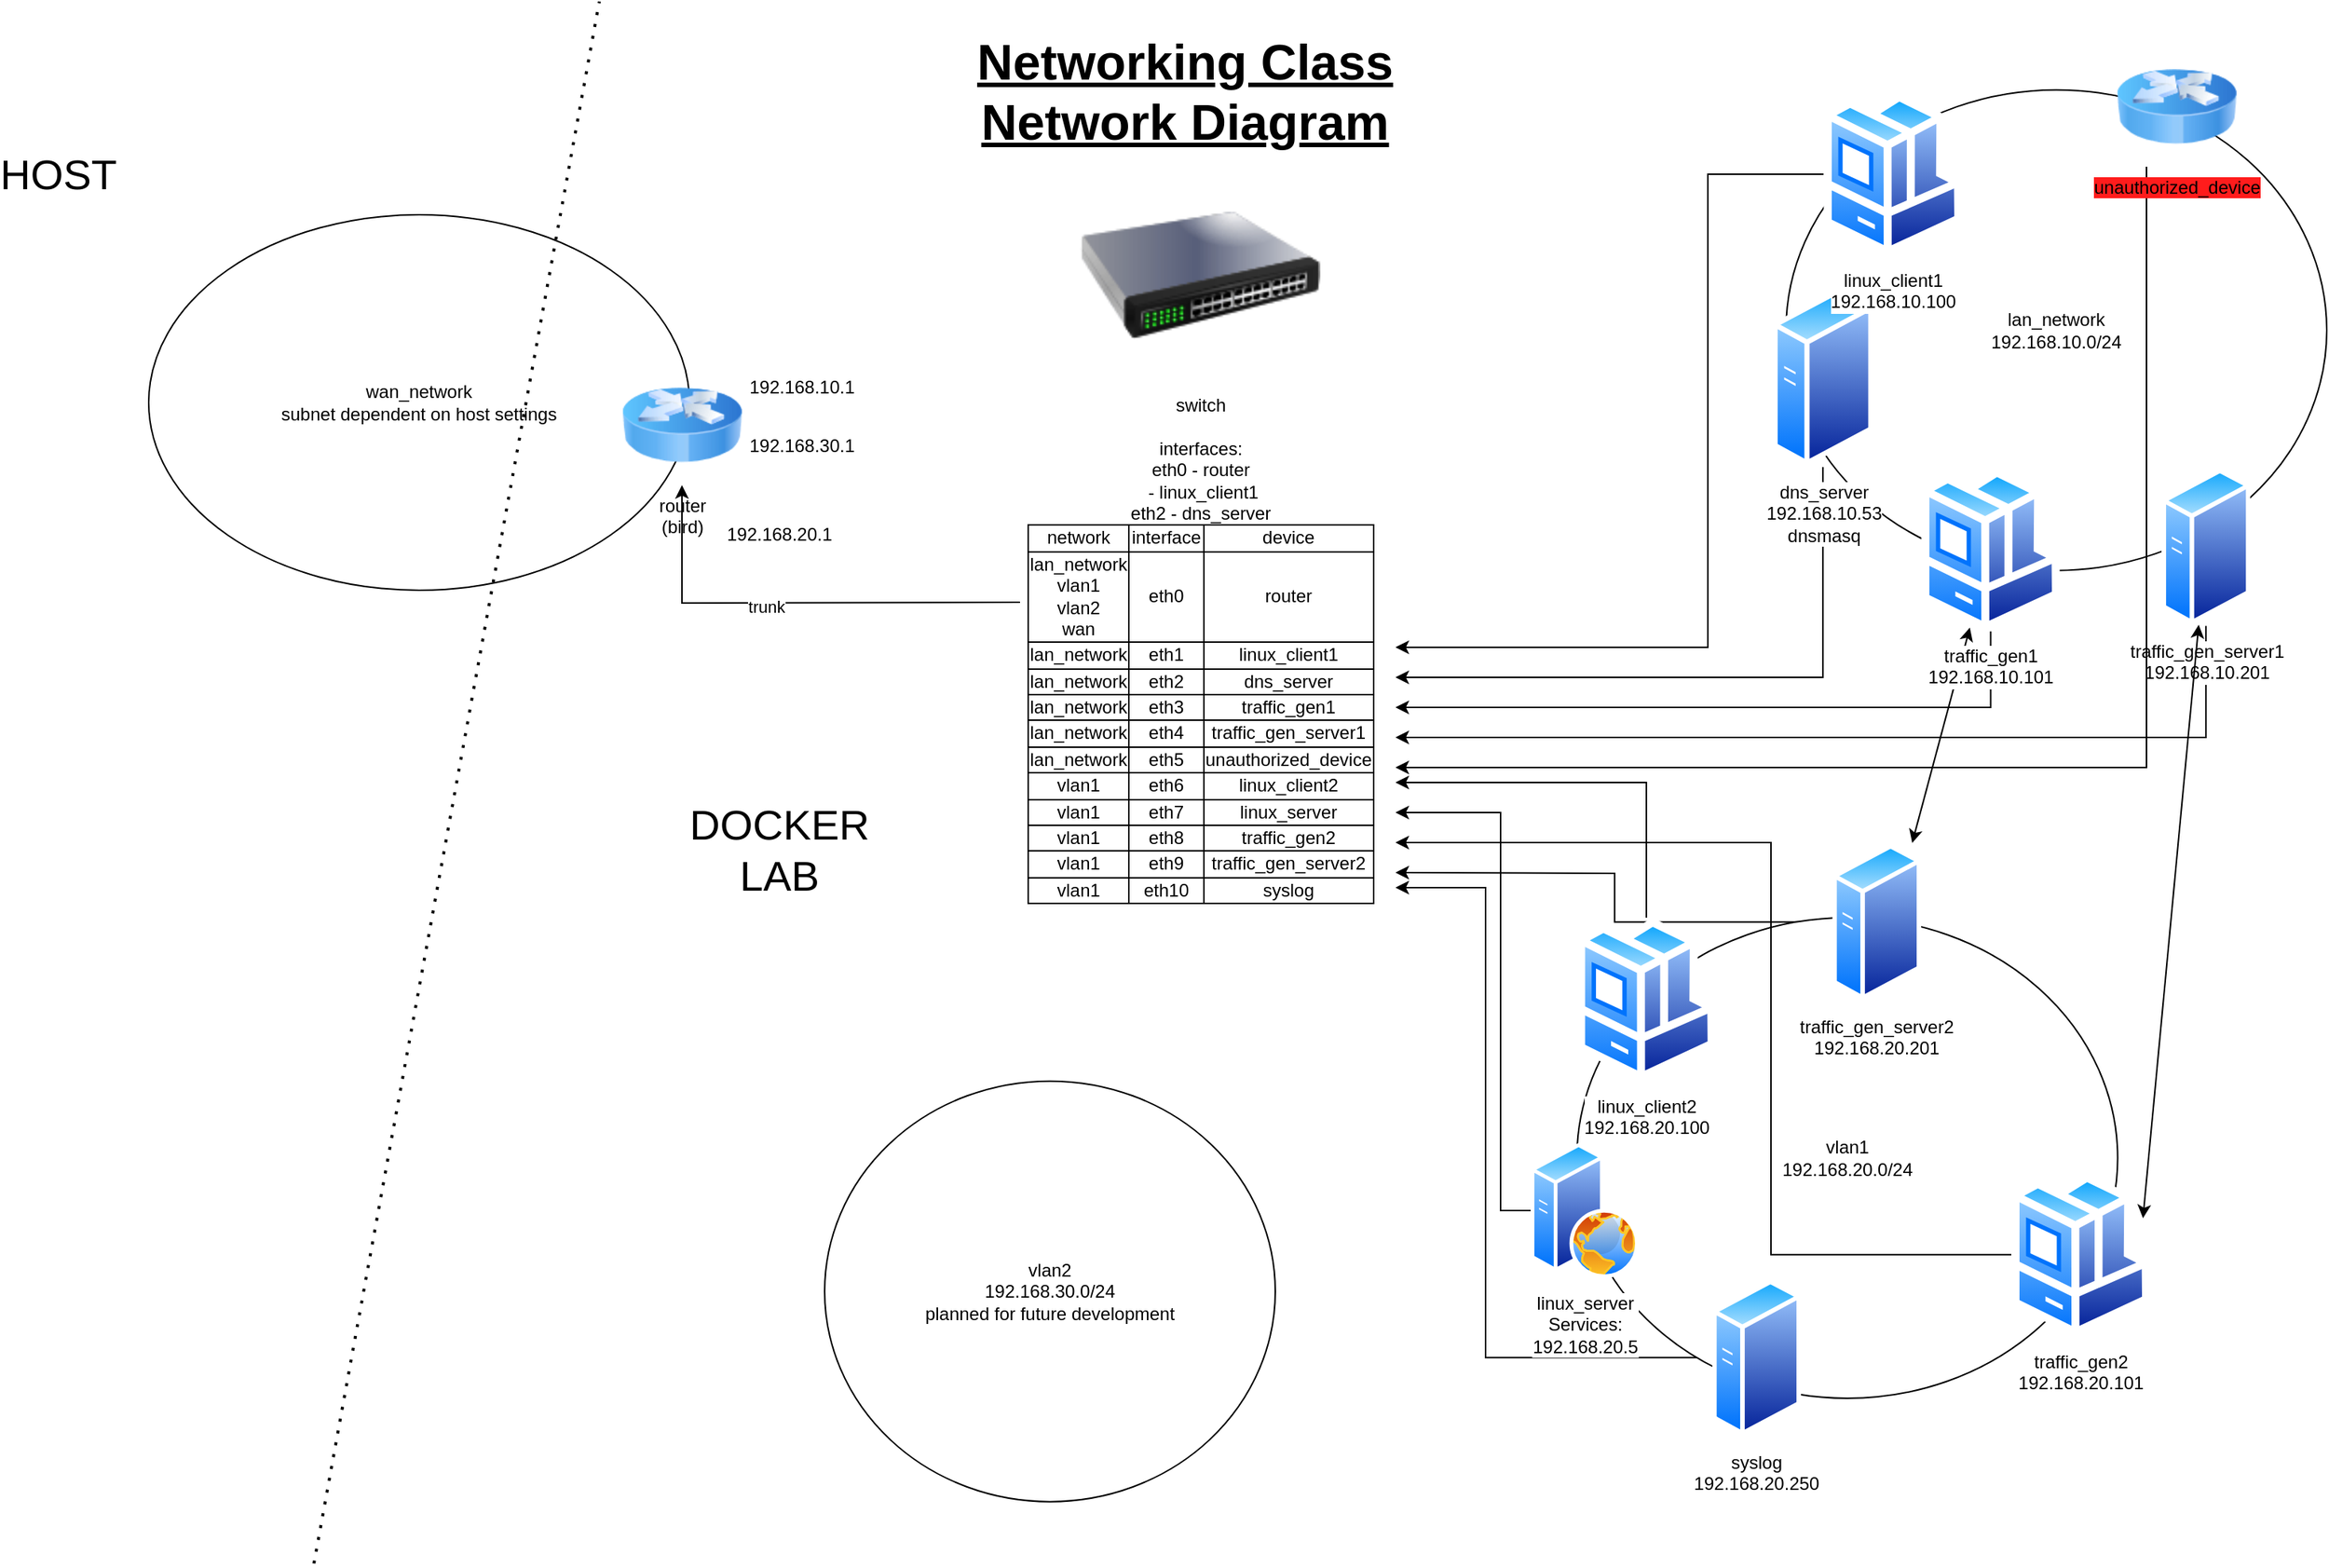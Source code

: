 <mxfile version="26.0.4">
  <diagram name="Page-1" id="rPjQCv6jWcPQ2KpjE6iu">
    <mxGraphModel dx="1434" dy="790" grid="1" gridSize="10" guides="1" tooltips="1" connect="1" arrows="1" fold="1" page="1" pageScale="1" pageWidth="850" pageHeight="1100" math="0" shadow="0">
      <root>
        <mxCell id="0" />
        <mxCell id="1" parent="0" />
        <mxCell id="M9ytymhfDPs7FdStXxdQ-21" value="wan_network&lt;br&gt;subnet dependent on host settings" style="ellipse;whiteSpace=wrap;html=1;" parent="1" vertex="1">
          <mxGeometry x="160" y="162" width="360" height="250" as="geometry" />
        </mxCell>
        <mxCell id="M9ytymhfDPs7FdStXxdQ-6" value="" style="endArrow=none;dashed=1;html=1;dashPattern=1 3;strokeWidth=2;rounded=0;" parent="1" edge="1">
          <mxGeometry width="50" height="50" relative="1" as="geometry">
            <mxPoint x="270" y="1060" as="sourcePoint" />
            <mxPoint x="460" y="20" as="targetPoint" />
          </mxGeometry>
        </mxCell>
        <mxCell id="M9ytymhfDPs7FdStXxdQ-20" value="vlan2&lt;div&gt;192.168.30.0/24&lt;br&gt;planned for future development&lt;/div&gt;" style="ellipse;whiteSpace=wrap;html=1;" parent="1" vertex="1">
          <mxGeometry x="610" y="738.82" width="300" height="280" as="geometry" />
        </mxCell>
        <mxCell id="M9ytymhfDPs7FdStXxdQ-1" value="router&lt;div&gt;(bird)&lt;/div&gt;" style="image;html=1;image=img/lib/clip_art/networking/Router_Icon_128x128.png" parent="1" vertex="1">
          <mxGeometry x="475" y="262" width="80" height="80" as="geometry" />
        </mxCell>
        <mxCell id="M9ytymhfDPs7FdStXxdQ-4" value="192.168.10.1" style="text;html=1;align=center;verticalAlign=middle;whiteSpace=wrap;rounded=0;" parent="1" vertex="1">
          <mxGeometry x="565" y="262" width="60" height="30" as="geometry" />
        </mxCell>
        <mxCell id="M9ytymhfDPs7FdStXxdQ-34" value="HOST" style="text;html=1;align=center;verticalAlign=middle;whiteSpace=wrap;rounded=0;fontSize=28;" parent="1" vertex="1">
          <mxGeometry x="70" y="120" width="60" height="30" as="geometry" />
        </mxCell>
        <mxCell id="M9ytymhfDPs7FdStXxdQ-36" value="DOCKER LAB" style="text;html=1;align=center;verticalAlign=middle;whiteSpace=wrap;rounded=0;fontSize=28;" parent="1" vertex="1">
          <mxGeometry x="550" y="570" width="60" height="30" as="geometry" />
        </mxCell>
        <mxCell id="M9ytymhfDPs7FdStXxdQ-37" value="Networking Class Network Diagram" style="text;html=1;align=center;verticalAlign=middle;whiteSpace=wrap;rounded=0;fontSize=33;fontStyle=5" parent="1" vertex="1">
          <mxGeometry x="700" y="40" width="300" height="80" as="geometry" />
        </mxCell>
        <mxCell id="M9ytymhfDPs7FdStXxdQ-38" value="192.168.20.1" style="text;html=1;align=center;verticalAlign=middle;whiteSpace=wrap;rounded=0;" parent="1" vertex="1">
          <mxGeometry x="550" y="360" width="60" height="30" as="geometry" />
        </mxCell>
        <mxCell id="M9ytymhfDPs7FdStXxdQ-40" value="192.168.30.1" style="text;html=1;align=center;verticalAlign=middle;whiteSpace=wrap;rounded=0;" parent="1" vertex="1">
          <mxGeometry x="565" y="300.59" width="60" height="30" as="geometry" />
        </mxCell>
        <mxCell id="rK4I0Ru4w5TPzb0znIaM-2" value="" style="endArrow=classic;startArrow=classic;html=1;rounded=0;exitX=0.899;exitY=0.002;exitDx=0;exitDy=0;exitPerimeter=0;" parent="1" source="M9ytymhfDPs7FdStXxdQ-17" target="M9ytymhfDPs7FdStXxdQ-16" edge="1">
          <mxGeometry width="50" height="50" relative="1" as="geometry">
            <mxPoint x="810" y="680" as="sourcePoint" />
            <mxPoint x="1160" y="480" as="targetPoint" />
          </mxGeometry>
        </mxCell>
        <mxCell id="M9ytymhfDPs7FdStXxdQ-8" value="lan_network&lt;div&gt;192.168.10.0/24&lt;/div&gt;" style="ellipse;whiteSpace=wrap;html=1;" parent="1" vertex="1">
          <mxGeometry x="1250" y="78.82" width="360" height="320" as="geometry" />
        </mxCell>
        <mxCell id="zDrr_pWAaHO8097aBKXW-79" style="edgeStyle=orthogonalEdgeStyle;rounded=0;orthogonalLoop=1;jettySize=auto;html=1;" edge="1" parent="1" source="M9ytymhfDPs7FdStXxdQ-11">
          <mxGeometry relative="1" as="geometry">
            <mxPoint x="990" y="470" as="targetPoint" />
            <Array as="points">
              <mxPoint x="1275" y="470" />
            </Array>
          </mxGeometry>
        </mxCell>
        <mxCell id="M9ytymhfDPs7FdStXxdQ-11" value="dns_server&lt;div&gt;192.168.10.53&lt;/div&gt;&lt;div&gt;dnsmasq&lt;/div&gt;" style="image;aspect=fixed;perimeter=ellipsePerimeter;html=1;align=center;shadow=0;dashed=0;spacingTop=3;image=img/lib/active_directory/generic_server.svg;" parent="1" vertex="1">
          <mxGeometry x="1241" y="210" width="67.2" height="120" as="geometry" />
        </mxCell>
        <mxCell id="zDrr_pWAaHO8097aBKXW-77" style="edgeStyle=orthogonalEdgeStyle;rounded=0;orthogonalLoop=1;jettySize=auto;html=1;" edge="1" parent="1" source="M9ytymhfDPs7FdStXxdQ-12">
          <mxGeometry relative="1" as="geometry">
            <mxPoint x="990" y="450" as="targetPoint" />
            <Array as="points">
              <mxPoint x="1198" y="135" />
              <mxPoint x="1198" y="450" />
            </Array>
          </mxGeometry>
        </mxCell>
        <mxCell id="M9ytymhfDPs7FdStXxdQ-12" value="linux_client1&lt;div&gt;192.168.10.100&lt;/div&gt;" style="image;aspect=fixed;perimeter=ellipsePerimeter;html=1;align=center;shadow=0;dashed=0;spacingTop=3;image=img/lib/active_directory/workstation_client.svg;" parent="1" vertex="1">
          <mxGeometry x="1275" y="80.59" width="92.5" height="108.82" as="geometry" />
        </mxCell>
        <mxCell id="zDrr_pWAaHO8097aBKXW-80" style="edgeStyle=orthogonalEdgeStyle;rounded=0;orthogonalLoop=1;jettySize=auto;html=1;" edge="1" parent="1" source="M9ytymhfDPs7FdStXxdQ-16">
          <mxGeometry relative="1" as="geometry">
            <mxPoint x="990" y="490" as="targetPoint" />
            <Array as="points">
              <mxPoint x="1386" y="490" />
            </Array>
          </mxGeometry>
        </mxCell>
        <mxCell id="M9ytymhfDPs7FdStXxdQ-16" value="traffic_gen1&lt;div&gt;192.168.10.101&lt;/div&gt;" style="image;aspect=fixed;perimeter=ellipsePerimeter;html=1;align=center;shadow=0;dashed=0;spacingTop=3;image=img/lib/active_directory/workstation_client.svg;" parent="1" vertex="1">
          <mxGeometry x="1340" y="330.59" width="92.5" height="108.82" as="geometry" />
        </mxCell>
        <mxCell id="zDrr_pWAaHO8097aBKXW-81" style="edgeStyle=orthogonalEdgeStyle;rounded=0;orthogonalLoop=1;jettySize=auto;html=1;" edge="1" parent="1" source="M9ytymhfDPs7FdStXxdQ-24">
          <mxGeometry relative="1" as="geometry">
            <mxPoint x="990" y="510" as="targetPoint" />
            <Array as="points">
              <mxPoint x="1530" y="510" />
            </Array>
          </mxGeometry>
        </mxCell>
        <mxCell id="M9ytymhfDPs7FdStXxdQ-24" value="traffic_gen_server1&lt;div&gt;192.168.10.201&lt;/div&gt;" style="image;aspect=fixed;perimeter=ellipsePerimeter;html=1;align=center;shadow=0;dashed=0;spacingTop=3;image=img/lib/active_directory/generic_server.svg;" parent="1" vertex="1">
          <mxGeometry x="1500" y="330" width="59.2" height="105.71" as="geometry" />
        </mxCell>
        <mxCell id="zDrr_pWAaHO8097aBKXW-82" style="edgeStyle=orthogonalEdgeStyle;rounded=0;orthogonalLoop=1;jettySize=auto;html=1;" edge="1" parent="1" source="M9ytymhfDPs7FdStXxdQ-26">
          <mxGeometry relative="1" as="geometry">
            <mxPoint x="990" y="530" as="targetPoint" />
            <Array as="points">
              <mxPoint x="1490" y="530" />
            </Array>
          </mxGeometry>
        </mxCell>
        <mxCell id="M9ytymhfDPs7FdStXxdQ-26" value="&lt;span style=&quot;background-color: rgb(255, 28, 28);&quot;&gt;unauthorized_device&lt;/span&gt;" style="image;html=1;image=img/lib/clip_art/networking/Router_Icon_128x128.png" parent="1" vertex="1">
          <mxGeometry x="1470" y="50" width="80" height="80" as="geometry" />
        </mxCell>
        <mxCell id="rK4I0Ru4w5TPzb0znIaM-3" value="" style="endArrow=classic;startArrow=classic;html=1;rounded=0;exitX=1;exitY=0.25;exitDx=0;exitDy=0;" parent="1" source="M9ytymhfDPs7FdStXxdQ-23" target="M9ytymhfDPs7FdStXxdQ-24" edge="1">
          <mxGeometry width="50" height="50" relative="1" as="geometry">
            <mxPoint x="1190" y="930" as="sourcePoint" />
            <mxPoint x="1240" y="880" as="targetPoint" />
          </mxGeometry>
        </mxCell>
        <mxCell id="zDrr_pWAaHO8097aBKXW-24" style="edgeStyle=orthogonalEdgeStyle;rounded=0;orthogonalLoop=1;jettySize=auto;html=1;" edge="1" parent="1" target="M9ytymhfDPs7FdStXxdQ-1">
          <mxGeometry relative="1" as="geometry">
            <mxPoint x="740" y="420" as="sourcePoint" />
          </mxGeometry>
        </mxCell>
        <mxCell id="zDrr_pWAaHO8097aBKXW-25" value="trunk" style="edgeLabel;html=1;align=center;verticalAlign=middle;resizable=0;points=[];" vertex="1" connectable="0" parent="zDrr_pWAaHO8097aBKXW-24">
          <mxGeometry x="0.117" y="2" relative="1" as="geometry">
            <mxPoint as="offset" />
          </mxGeometry>
        </mxCell>
        <mxCell id="zDrr_pWAaHO8097aBKXW-1" value="&lt;div&gt;switch&lt;/div&gt;&lt;div&gt;&lt;br&gt;&lt;/div&gt;&lt;div&gt;interfaces:&lt;/div&gt;&lt;div&gt;eth0 - router&lt;/div&gt;&lt;div&gt;&amp;nbsp;- linux_client1&lt;/div&gt;&lt;div&gt;eth2 - dns_server&lt;/div&gt;&lt;div&gt;&lt;table style=&quot;border: 1px solid rgb(0, 0, 0); border-collapse: collapse;&quot; border=&quot;1&quot;&gt;&lt;tbody&gt;&lt;tr&gt;&lt;td&gt;network&lt;br&gt;&lt;/td&gt;&lt;td&gt;interface&lt;br&gt;&lt;/td&gt;&lt;td&gt;device&lt;br&gt;&lt;/td&gt;&lt;/tr&gt;&lt;tr&gt;&lt;td&gt;lan_network&lt;br&gt;vlan1&lt;br&gt;vlan2&lt;br&gt;wan&lt;br&gt;&lt;/td&gt;&lt;td&gt;eth0&lt;/td&gt;&lt;td&gt;router&lt;br&gt;&lt;/td&gt;&lt;/tr&gt;&lt;tr&gt;&lt;td&gt;lan_network&lt;br&gt;&lt;/td&gt;&lt;td&gt;eth1&lt;br&gt;&lt;/td&gt;&lt;td&gt;linux_client1&lt;br&gt;&lt;/td&gt;&lt;/tr&gt;&lt;tr&gt;&lt;td&gt;lan_network&lt;br&gt;&lt;/td&gt;&lt;td&gt;eth2&lt;br&gt;&lt;/td&gt;&lt;td&gt;dns_server&lt;br&gt;&lt;/td&gt;&lt;/tr&gt;&lt;tr&gt;&lt;td&gt;lan_network&lt;/td&gt;&lt;td&gt;eth3&lt;br&gt;&lt;/td&gt;&lt;td&gt;traffic_gen1&lt;/td&gt;&lt;/tr&gt;&lt;tr&gt;&lt;td&gt;lan_network&lt;/td&gt;&lt;td&gt;eth4&lt;/td&gt;&lt;td&gt;traffic_gen_server1&lt;br&gt;&lt;/td&gt;&lt;/tr&gt;&lt;tr&gt;&lt;td&gt;lan_network&lt;/td&gt;&lt;td&gt;eth5&lt;/td&gt;&lt;td&gt;unauthorized_device&lt;br&gt;&lt;/td&gt;&lt;/tr&gt;&lt;tr&gt;&lt;td&gt;vlan1&lt;br&gt;&lt;/td&gt;&lt;td&gt;eth6&lt;/td&gt;&lt;td&gt;linux_client2&lt;br&gt;&lt;/td&gt;&lt;/tr&gt;&lt;tr&gt;&lt;td&gt;vlan1&lt;/td&gt;&lt;td&gt;eth7&lt;/td&gt;&lt;td&gt;linux_server&lt;br&gt;&lt;/td&gt;&lt;/tr&gt;&lt;tr&gt;&lt;td&gt;vlan1&lt;/td&gt;&lt;td&gt;eth8&lt;/td&gt;&lt;td&gt;traffic_gen2&lt;br&gt;&lt;/td&gt;&lt;/tr&gt;&lt;tr&gt;&lt;td&gt;vlan1&lt;/td&gt;&lt;td&gt;eth9&lt;/td&gt;&lt;td&gt;traffic_gen_server2&lt;br&gt;&lt;/td&gt;&lt;/tr&gt;&lt;tr&gt;&lt;td&gt;vlan1&lt;/td&gt;&lt;td&gt;eth10&lt;/td&gt;&lt;td&gt;syslog&lt;br&gt;&lt;/td&gt;&lt;/tr&gt;&lt;/tbody&gt;&lt;/table&gt;&lt;br&gt;&lt;/div&gt;" style="image;html=1;image=img/lib/clip_art/networking/Switch_128x128.png" vertex="1" parent="1">
          <mxGeometry x="780" y="130.0" width="160" height="145" as="geometry" />
        </mxCell>
        <mxCell id="zDrr_pWAaHO8097aBKXW-85" style="edgeStyle=orthogonalEdgeStyle;rounded=0;orthogonalLoop=1;jettySize=auto;html=1;" edge="1" parent="1" source="M9ytymhfDPs7FdStXxdQ-2">
          <mxGeometry relative="1" as="geometry">
            <mxPoint x="990" y="560" as="targetPoint" />
            <Array as="points">
              <mxPoint x="1060" y="825" />
              <mxPoint x="1060" y="560" />
            </Array>
          </mxGeometry>
        </mxCell>
        <mxCell id="zDrr_pWAaHO8097aBKXW-83" style="edgeStyle=orthogonalEdgeStyle;rounded=0;orthogonalLoop=1;jettySize=auto;html=1;" edge="1" parent="1" source="M9ytymhfDPs7FdStXxdQ-14">
          <mxGeometry relative="1" as="geometry">
            <mxPoint x="990" y="540" as="targetPoint" />
            <Array as="points">
              <mxPoint x="1157" y="540" />
              <mxPoint x="1000" y="540" />
            </Array>
          </mxGeometry>
        </mxCell>
        <mxCell id="zDrr_pWAaHO8097aBKXW-88" style="edgeStyle=orthogonalEdgeStyle;rounded=0;orthogonalLoop=1;jettySize=auto;html=1;" edge="1" parent="1" source="M9ytymhfDPs7FdStXxdQ-25">
          <mxGeometry relative="1" as="geometry">
            <mxPoint x="990" y="610" as="targetPoint" />
            <Array as="points">
              <mxPoint x="1050" y="923" />
              <mxPoint x="1050" y="610" />
            </Array>
          </mxGeometry>
        </mxCell>
        <mxCell id="zDrr_pWAaHO8097aBKXW-87" style="edgeStyle=orthogonalEdgeStyle;rounded=0;orthogonalLoop=1;jettySize=auto;html=1;" edge="1" parent="1" source="M9ytymhfDPs7FdStXxdQ-17">
          <mxGeometry relative="1" as="geometry">
            <mxPoint x="990" y="600.0" as="targetPoint" />
          </mxGeometry>
        </mxCell>
        <mxCell id="zDrr_pWAaHO8097aBKXW-89" value="" style="group" vertex="1" connectable="0" parent="1">
          <mxGeometry x="1080" y="580" width="412.5" height="395.71" as="geometry" />
        </mxCell>
        <mxCell id="M9ytymhfDPs7FdStXxdQ-19" value="vlan1&lt;div&gt;192.168.20.0/24&lt;/div&gt;" style="ellipse;whiteSpace=wrap;html=1;" parent="zDrr_pWAaHO8097aBKXW-89" vertex="1">
          <mxGeometry x="30.8" y="50" width="360" height="320" as="geometry" />
        </mxCell>
        <mxCell id="M9ytymhfDPs7FdStXxdQ-2" value="linux_server&lt;div&gt;Services:&lt;br&gt;192.168.20.5&lt;/div&gt;" style="image;aspect=fixed;perimeter=ellipsePerimeter;html=1;align=center;shadow=0;dashed=0;spacingTop=3;image=img/lib/active_directory/web_server.svg;" parent="zDrr_pWAaHO8097aBKXW-89" vertex="1">
          <mxGeometry y="200" width="72" height="90" as="geometry" />
        </mxCell>
        <mxCell id="M9ytymhfDPs7FdStXxdQ-14" value="linux_client2&lt;div&gt;192.168.20.100&lt;/div&gt;" style="image;aspect=fixed;perimeter=ellipsePerimeter;html=1;align=center;shadow=0;dashed=0;spacingTop=3;image=img/lib/active_directory/workstation_client.svg;" parent="zDrr_pWAaHO8097aBKXW-89" vertex="1">
          <mxGeometry x="30.8" y="50" width="92.5" height="108.82" as="geometry" />
        </mxCell>
        <mxCell id="M9ytymhfDPs7FdStXxdQ-23" value="traffic_gen2&lt;div&gt;192.168.20.101&lt;/div&gt;" style="image;aspect=fixed;perimeter=ellipsePerimeter;html=1;align=center;shadow=0;dashed=0;spacingTop=3;image=img/lib/active_directory/workstation_client.svg;" parent="zDrr_pWAaHO8097aBKXW-89" vertex="1">
          <mxGeometry x="320" y="220" width="92.5" height="108.82" as="geometry" />
        </mxCell>
        <mxCell id="M9ytymhfDPs7FdStXxdQ-25" value="syslog&lt;br&gt;&lt;div&gt;192.168.20.250&lt;/div&gt;" style="image;aspect=fixed;perimeter=ellipsePerimeter;html=1;align=center;shadow=0;dashed=0;spacingTop=3;image=img/lib/active_directory/generic_server.svg;" parent="zDrr_pWAaHO8097aBKXW-89" vertex="1">
          <mxGeometry x="120.8" y="290" width="59.2" height="105.71" as="geometry" />
        </mxCell>
        <mxCell id="M9ytymhfDPs7FdStXxdQ-17" value="traffic_gen_server2&lt;div&gt;192.168.20.201&lt;/div&gt;" style="image;aspect=fixed;perimeter=ellipsePerimeter;html=1;align=center;shadow=0;dashed=0;spacingTop=3;image=img/lib/active_directory/generic_server.svg;" parent="zDrr_pWAaHO8097aBKXW-89" vertex="1">
          <mxGeometry x="200.8" width="59.2" height="105.71" as="geometry" />
        </mxCell>
        <mxCell id="zDrr_pWAaHO8097aBKXW-86" style="edgeStyle=orthogonalEdgeStyle;rounded=0;orthogonalLoop=1;jettySize=auto;html=1;" edge="1" parent="1" source="M9ytymhfDPs7FdStXxdQ-23">
          <mxGeometry relative="1" as="geometry">
            <mxPoint x="990" y="580" as="targetPoint" />
            <Array as="points">
              <mxPoint x="1240" y="854" />
              <mxPoint x="1240" y="580" />
            </Array>
          </mxGeometry>
        </mxCell>
      </root>
    </mxGraphModel>
  </diagram>
</mxfile>

